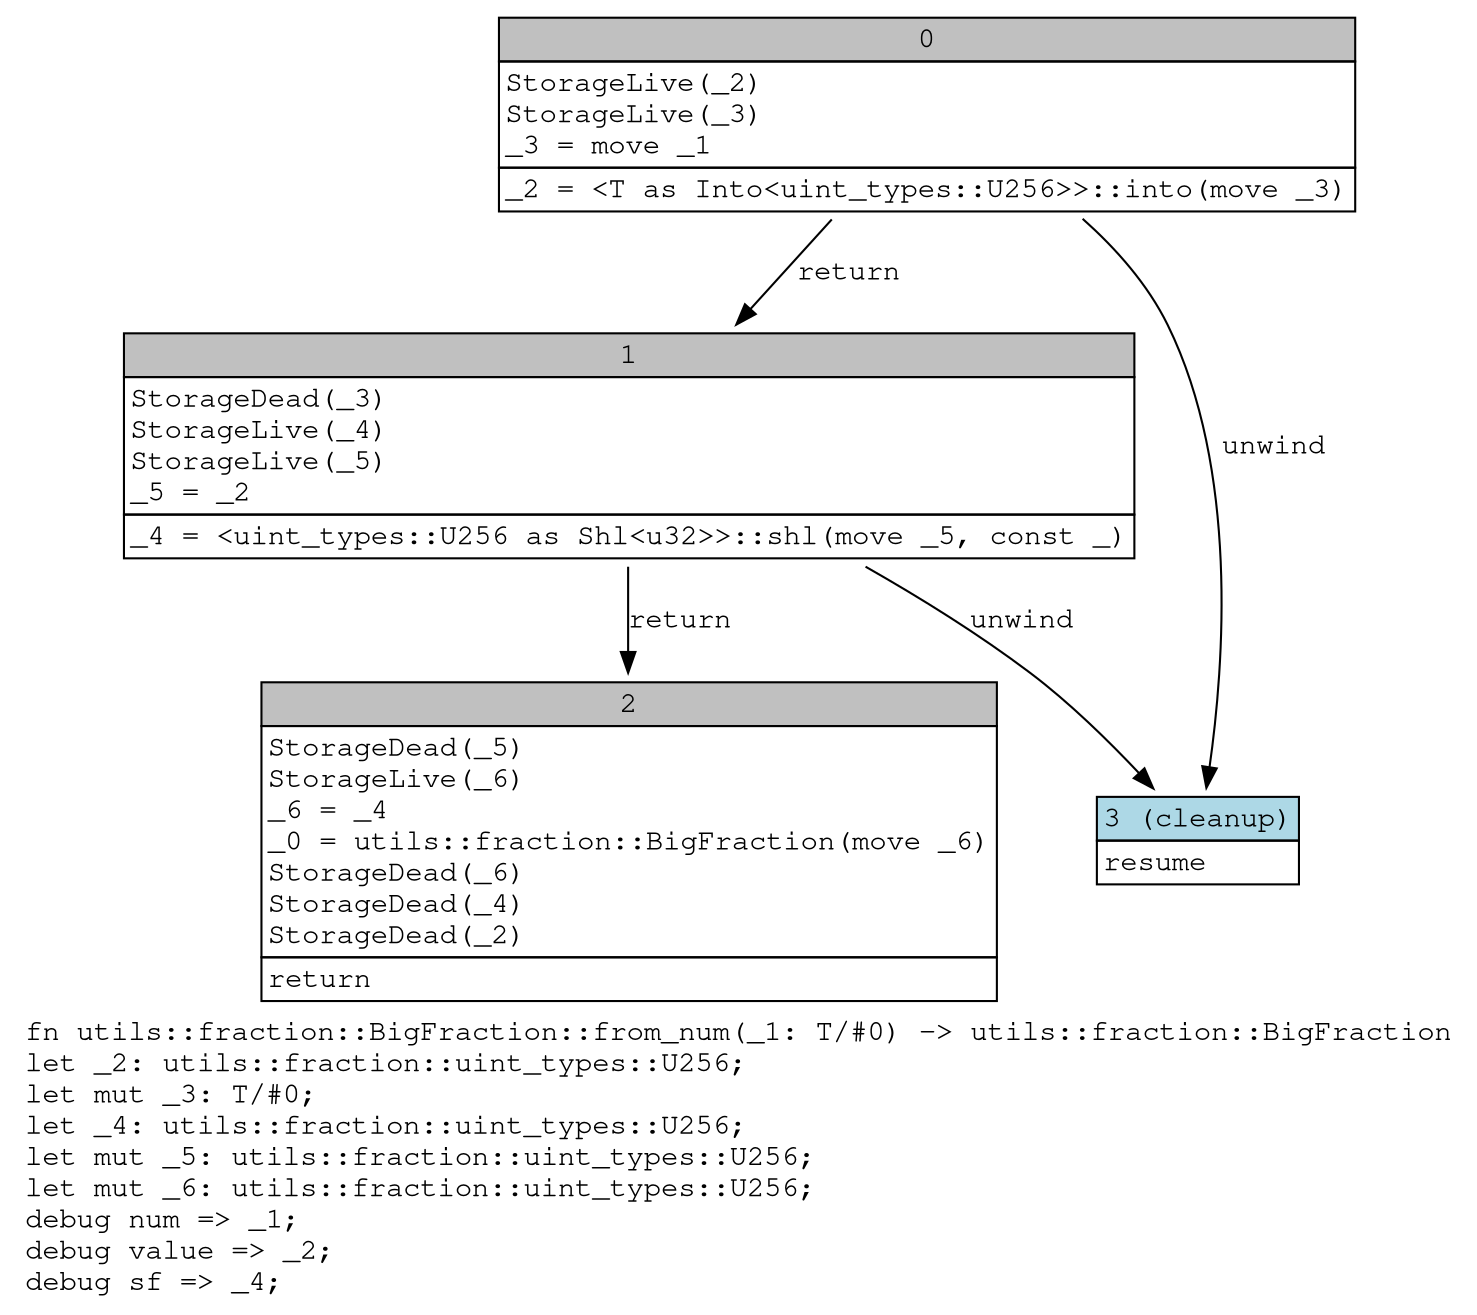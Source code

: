 digraph Mir_0_2423 {
    graph [fontname="Courier, monospace"];
    node [fontname="Courier, monospace"];
    edge [fontname="Courier, monospace"];
    label=<fn utils::fraction::BigFraction::from_num(_1: T/#0) -&gt; utils::fraction::BigFraction<br align="left"/>let _2: utils::fraction::uint_types::U256;<br align="left"/>let mut _3: T/#0;<br align="left"/>let _4: utils::fraction::uint_types::U256;<br align="left"/>let mut _5: utils::fraction::uint_types::U256;<br align="left"/>let mut _6: utils::fraction::uint_types::U256;<br align="left"/>debug num =&gt; _1;<br align="left"/>debug value =&gt; _2;<br align="left"/>debug sf =&gt; _4;<br align="left"/>>;
    bb0__0_2423 [shape="none", label=<<table border="0" cellborder="1" cellspacing="0"><tr><td bgcolor="gray" align="center" colspan="1">0</td></tr><tr><td align="left" balign="left">StorageLive(_2)<br/>StorageLive(_3)<br/>_3 = move _1<br/></td></tr><tr><td align="left">_2 = &lt;T as Into&lt;uint_types::U256&gt;&gt;::into(move _3)</td></tr></table>>];
    bb1__0_2423 [shape="none", label=<<table border="0" cellborder="1" cellspacing="0"><tr><td bgcolor="gray" align="center" colspan="1">1</td></tr><tr><td align="left" balign="left">StorageDead(_3)<br/>StorageLive(_4)<br/>StorageLive(_5)<br/>_5 = _2<br/></td></tr><tr><td align="left">_4 = &lt;uint_types::U256 as Shl&lt;u32&gt;&gt;::shl(move _5, const _)</td></tr></table>>];
    bb2__0_2423 [shape="none", label=<<table border="0" cellborder="1" cellspacing="0"><tr><td bgcolor="gray" align="center" colspan="1">2</td></tr><tr><td align="left" balign="left">StorageDead(_5)<br/>StorageLive(_6)<br/>_6 = _4<br/>_0 = utils::fraction::BigFraction(move _6)<br/>StorageDead(_6)<br/>StorageDead(_4)<br/>StorageDead(_2)<br/></td></tr><tr><td align="left">return</td></tr></table>>];
    bb3__0_2423 [shape="none", label=<<table border="0" cellborder="1" cellspacing="0"><tr><td bgcolor="lightblue" align="center" colspan="1">3 (cleanup)</td></tr><tr><td align="left">resume</td></tr></table>>];
    bb0__0_2423 -> bb1__0_2423 [label="return"];
    bb0__0_2423 -> bb3__0_2423 [label="unwind"];
    bb1__0_2423 -> bb2__0_2423 [label="return"];
    bb1__0_2423 -> bb3__0_2423 [label="unwind"];
}
